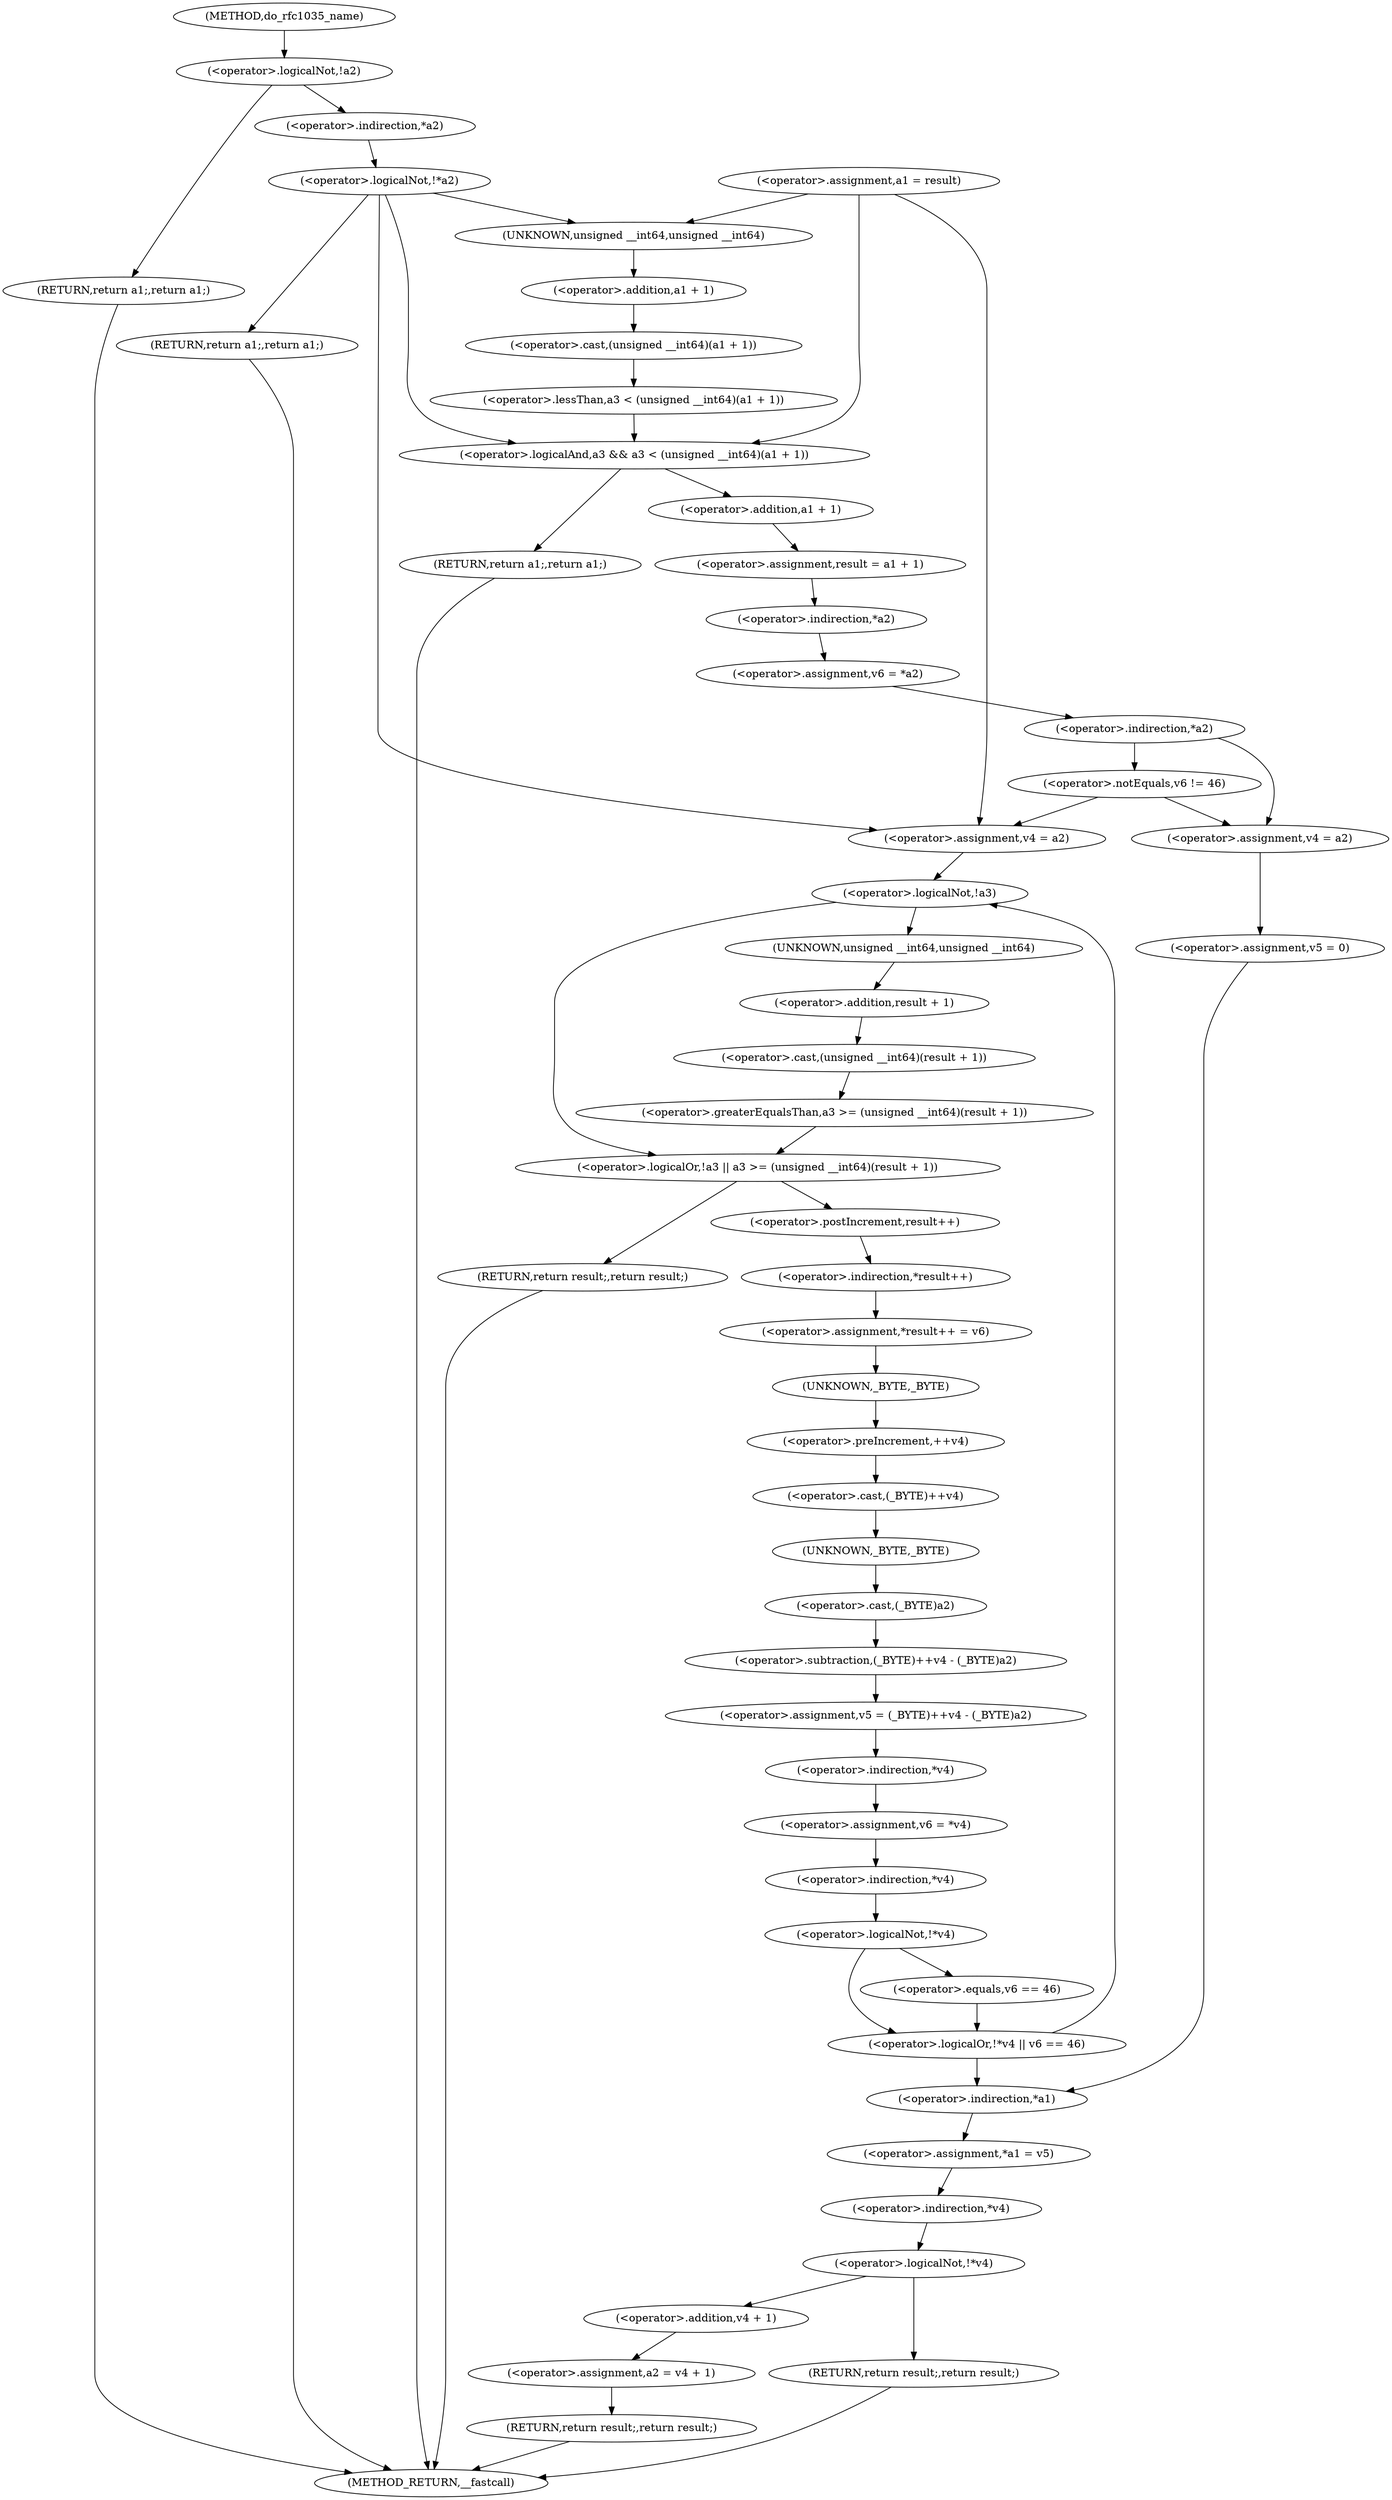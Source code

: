 digraph do_rfc1035_name {  
"1000115" [label = "(<operator>.logicalNot,!a2)" ]
"1000117" [label = "(RETURN,return a1;,return a1;)" ]
"1000120" [label = "(<operator>.logicalNot,!*a2)" ]
"1000121" [label = "(<operator>.indirection,*a2)" ]
"1000123" [label = "(RETURN,return a1;,return a1;)" ]
"1000129" [label = "(<operator>.logicalAnd,a3 && a3 < (unsigned __int64)(a1 + 1))" ]
"1000131" [label = "(<operator>.lessThan,a3 < (unsigned __int64)(a1 + 1))" ]
"1000133" [label = "(<operator>.cast,(unsigned __int64)(a1 + 1))" ]
"1000134" [label = "(UNKNOWN,unsigned __int64,unsigned __int64)" ]
"1000135" [label = "(<operator>.addition,a1 + 1)" ]
"1000138" [label = "(RETURN,return a1;,return a1;)" ]
"1000140" [label = "(<operator>.assignment,result = a1 + 1)" ]
"1000142" [label = "(<operator>.addition,a1 + 1)" ]
"1000145" [label = "(<operator>.assignment,v6 = *a2)" ]
"1000147" [label = "(<operator>.indirection,*a2)" ]
"1000150" [label = "(<operator>.indirection,*a2)" ]
"1000154" [label = "(<operator>.notEquals,v6 != 46)" ]
"1000158" [label = "(<operator>.assignment,v4 = a2)" ]
"1000161" [label = "(<operator>.assignment,v5 = 0)" ]
"1000165" [label = "(<operator>.assignment,*a1 = v5)" ]
"1000166" [label = "(<operator>.indirection,*a1)" ]
"1000170" [label = "(<operator>.logicalNot,!*v4)" ]
"1000171" [label = "(<operator>.indirection,*v4)" ]
"1000173" [label = "(RETURN,return result;,return result;)" ]
"1000175" [label = "(<operator>.assignment,a2 = v4 + 1)" ]
"1000177" [label = "(<operator>.addition,v4 + 1)" ]
"1000180" [label = "(RETURN,return result;,return result;)" ]
"1000182" [label = "(<operator>.assignment,a1 = result)" ]
"1000185" [label = "(<operator>.assignment,v4 = a2)" ]
"1000189" [label = "(<operator>.logicalOr,!a3 || a3 >= (unsigned __int64)(result + 1))" ]
"1000190" [label = "(<operator>.logicalNot,!a3)" ]
"1000192" [label = "(<operator>.greaterEqualsThan,a3 >= (unsigned __int64)(result + 1))" ]
"1000194" [label = "(<operator>.cast,(unsigned __int64)(result + 1))" ]
"1000195" [label = "(UNKNOWN,unsigned __int64,unsigned __int64)" ]
"1000196" [label = "(<operator>.addition,result + 1)" ]
"1000200" [label = "(<operator>.assignment,*result++ = v6)" ]
"1000201" [label = "(<operator>.indirection,*result++)" ]
"1000202" [label = "(<operator>.postIncrement,result++)" ]
"1000205" [label = "(<operator>.assignment,v5 = (_BYTE)++v4 - (_BYTE)a2)" ]
"1000207" [label = "(<operator>.subtraction,(_BYTE)++v4 - (_BYTE)a2)" ]
"1000208" [label = "(<operator>.cast,(_BYTE)++v4)" ]
"1000209" [label = "(UNKNOWN,_BYTE,_BYTE)" ]
"1000210" [label = "(<operator>.preIncrement,++v4)" ]
"1000212" [label = "(<operator>.cast,(_BYTE)a2)" ]
"1000213" [label = "(UNKNOWN,_BYTE,_BYTE)" ]
"1000215" [label = "(<operator>.assignment,v6 = *v4)" ]
"1000217" [label = "(<operator>.indirection,*v4)" ]
"1000220" [label = "(<operator>.logicalOr,!*v4 || v6 == 46)" ]
"1000221" [label = "(<operator>.logicalNot,!*v4)" ]
"1000222" [label = "(<operator>.indirection,*v4)" ]
"1000224" [label = "(<operator>.equals,v6 == 46)" ]
"1000228" [label = "(RETURN,return result;,return result;)" ]
"1000105" [label = "(METHOD,do_rfc1035_name)" ]
"1000230" [label = "(METHOD_RETURN,__fastcall)" ]
  "1000115" -> "1000117" 
  "1000115" -> "1000121" 
  "1000117" -> "1000230" 
  "1000120" -> "1000123" 
  "1000120" -> "1000129" 
  "1000120" -> "1000134" 
  "1000120" -> "1000185" 
  "1000121" -> "1000120" 
  "1000123" -> "1000230" 
  "1000129" -> "1000138" 
  "1000129" -> "1000142" 
  "1000131" -> "1000129" 
  "1000133" -> "1000131" 
  "1000134" -> "1000135" 
  "1000135" -> "1000133" 
  "1000138" -> "1000230" 
  "1000140" -> "1000147" 
  "1000142" -> "1000140" 
  "1000145" -> "1000150" 
  "1000147" -> "1000145" 
  "1000150" -> "1000154" 
  "1000150" -> "1000158" 
  "1000154" -> "1000185" 
  "1000154" -> "1000158" 
  "1000158" -> "1000161" 
  "1000161" -> "1000166" 
  "1000165" -> "1000171" 
  "1000166" -> "1000165" 
  "1000170" -> "1000173" 
  "1000170" -> "1000177" 
  "1000171" -> "1000170" 
  "1000173" -> "1000230" 
  "1000175" -> "1000180" 
  "1000177" -> "1000175" 
  "1000180" -> "1000230" 
  "1000182" -> "1000129" 
  "1000182" -> "1000134" 
  "1000182" -> "1000185" 
  "1000185" -> "1000190" 
  "1000189" -> "1000202" 
  "1000189" -> "1000228" 
  "1000190" -> "1000189" 
  "1000190" -> "1000195" 
  "1000192" -> "1000189" 
  "1000194" -> "1000192" 
  "1000195" -> "1000196" 
  "1000196" -> "1000194" 
  "1000200" -> "1000209" 
  "1000201" -> "1000200" 
  "1000202" -> "1000201" 
  "1000205" -> "1000217" 
  "1000207" -> "1000205" 
  "1000208" -> "1000213" 
  "1000209" -> "1000210" 
  "1000210" -> "1000208" 
  "1000212" -> "1000207" 
  "1000213" -> "1000212" 
  "1000215" -> "1000222" 
  "1000217" -> "1000215" 
  "1000220" -> "1000190" 
  "1000220" -> "1000166" 
  "1000221" -> "1000220" 
  "1000221" -> "1000224" 
  "1000222" -> "1000221" 
  "1000224" -> "1000220" 
  "1000228" -> "1000230" 
  "1000105" -> "1000115" 
}
